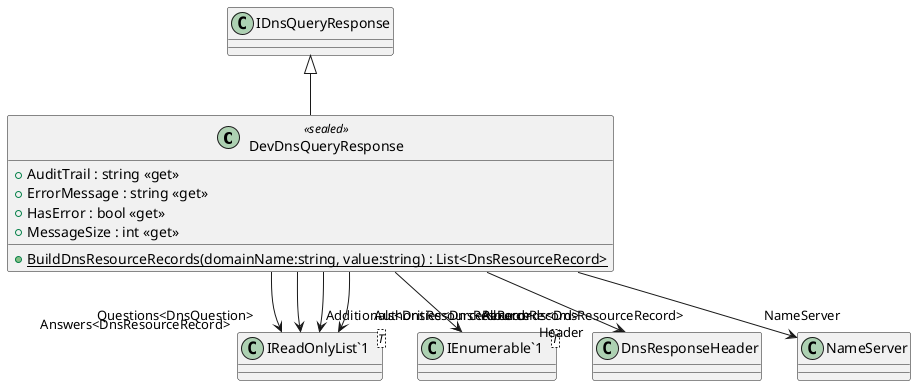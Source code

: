 @startuml
class DevDnsQueryResponse <<sealed>> {
    + AuditTrail : string <<get>>
    + ErrorMessage : string <<get>>
    + HasError : bool <<get>>
    + MessageSize : int <<get>>
    + {static} BuildDnsResourceRecords(domainName:string, value:string) : List<DnsResourceRecord>
}
class "IReadOnlyList`1"<T> {
}
class "IEnumerable`1"<T> {
}
IDnsQueryResponse <|-- DevDnsQueryResponse
DevDnsQueryResponse --> "Questions<DnsQuestion>" "IReadOnlyList`1"
DevDnsQueryResponse --> "Additionals<DnsResourceRecord>" "IReadOnlyList`1"
DevDnsQueryResponse --> "AllRecords<DnsResourceRecord>" "IEnumerable`1"
DevDnsQueryResponse --> "Answers<DnsResourceRecord>" "IReadOnlyList`1"
DevDnsQueryResponse --> "Authorities<DnsResourceRecord>" "IReadOnlyList`1"
DevDnsQueryResponse --> "Header" DnsResponseHeader
DevDnsQueryResponse --> "NameServer" NameServer
@enduml
